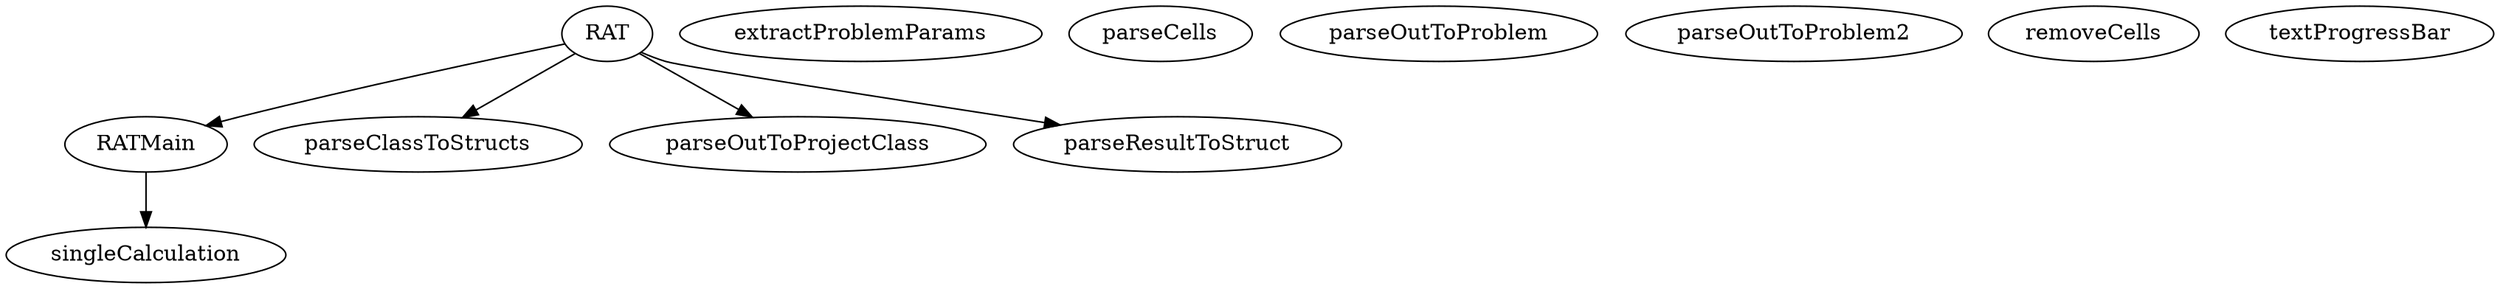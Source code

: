 /* Created by mdot for Matlab */
digraph m2html {
  RAT -> RATMain;
  RAT -> parseClassToStructs;
  RAT -> parseOutToProjectClass;
  RAT -> parseResultToStruct;
  RATMain -> singleCalculation;

  RAT [URL="RAT.html"];
  RATMain [URL="RATMain.html"];
  extractProblemParams [URL="extractProblemParams.html"];
  parseCells [URL="parseCells.html"];
  parseClassToStructs [URL="parseClassToStructs.html"];
  parseOutToProblem [URL="parseOutToProblem.html"];
  parseOutToProblem2 [URL="parseOutToProblem2.html"];
  parseOutToProjectClass [URL="parseOutToProjectClass.html"];
  parseResultToStruct [URL="parseResultToStruct.html"];
  removeCells [URL="removeCells.html"];
  singleCalculation [URL="singleCalculation.html"];
  textProgressBar [URL="textProgressBar.html"];
}